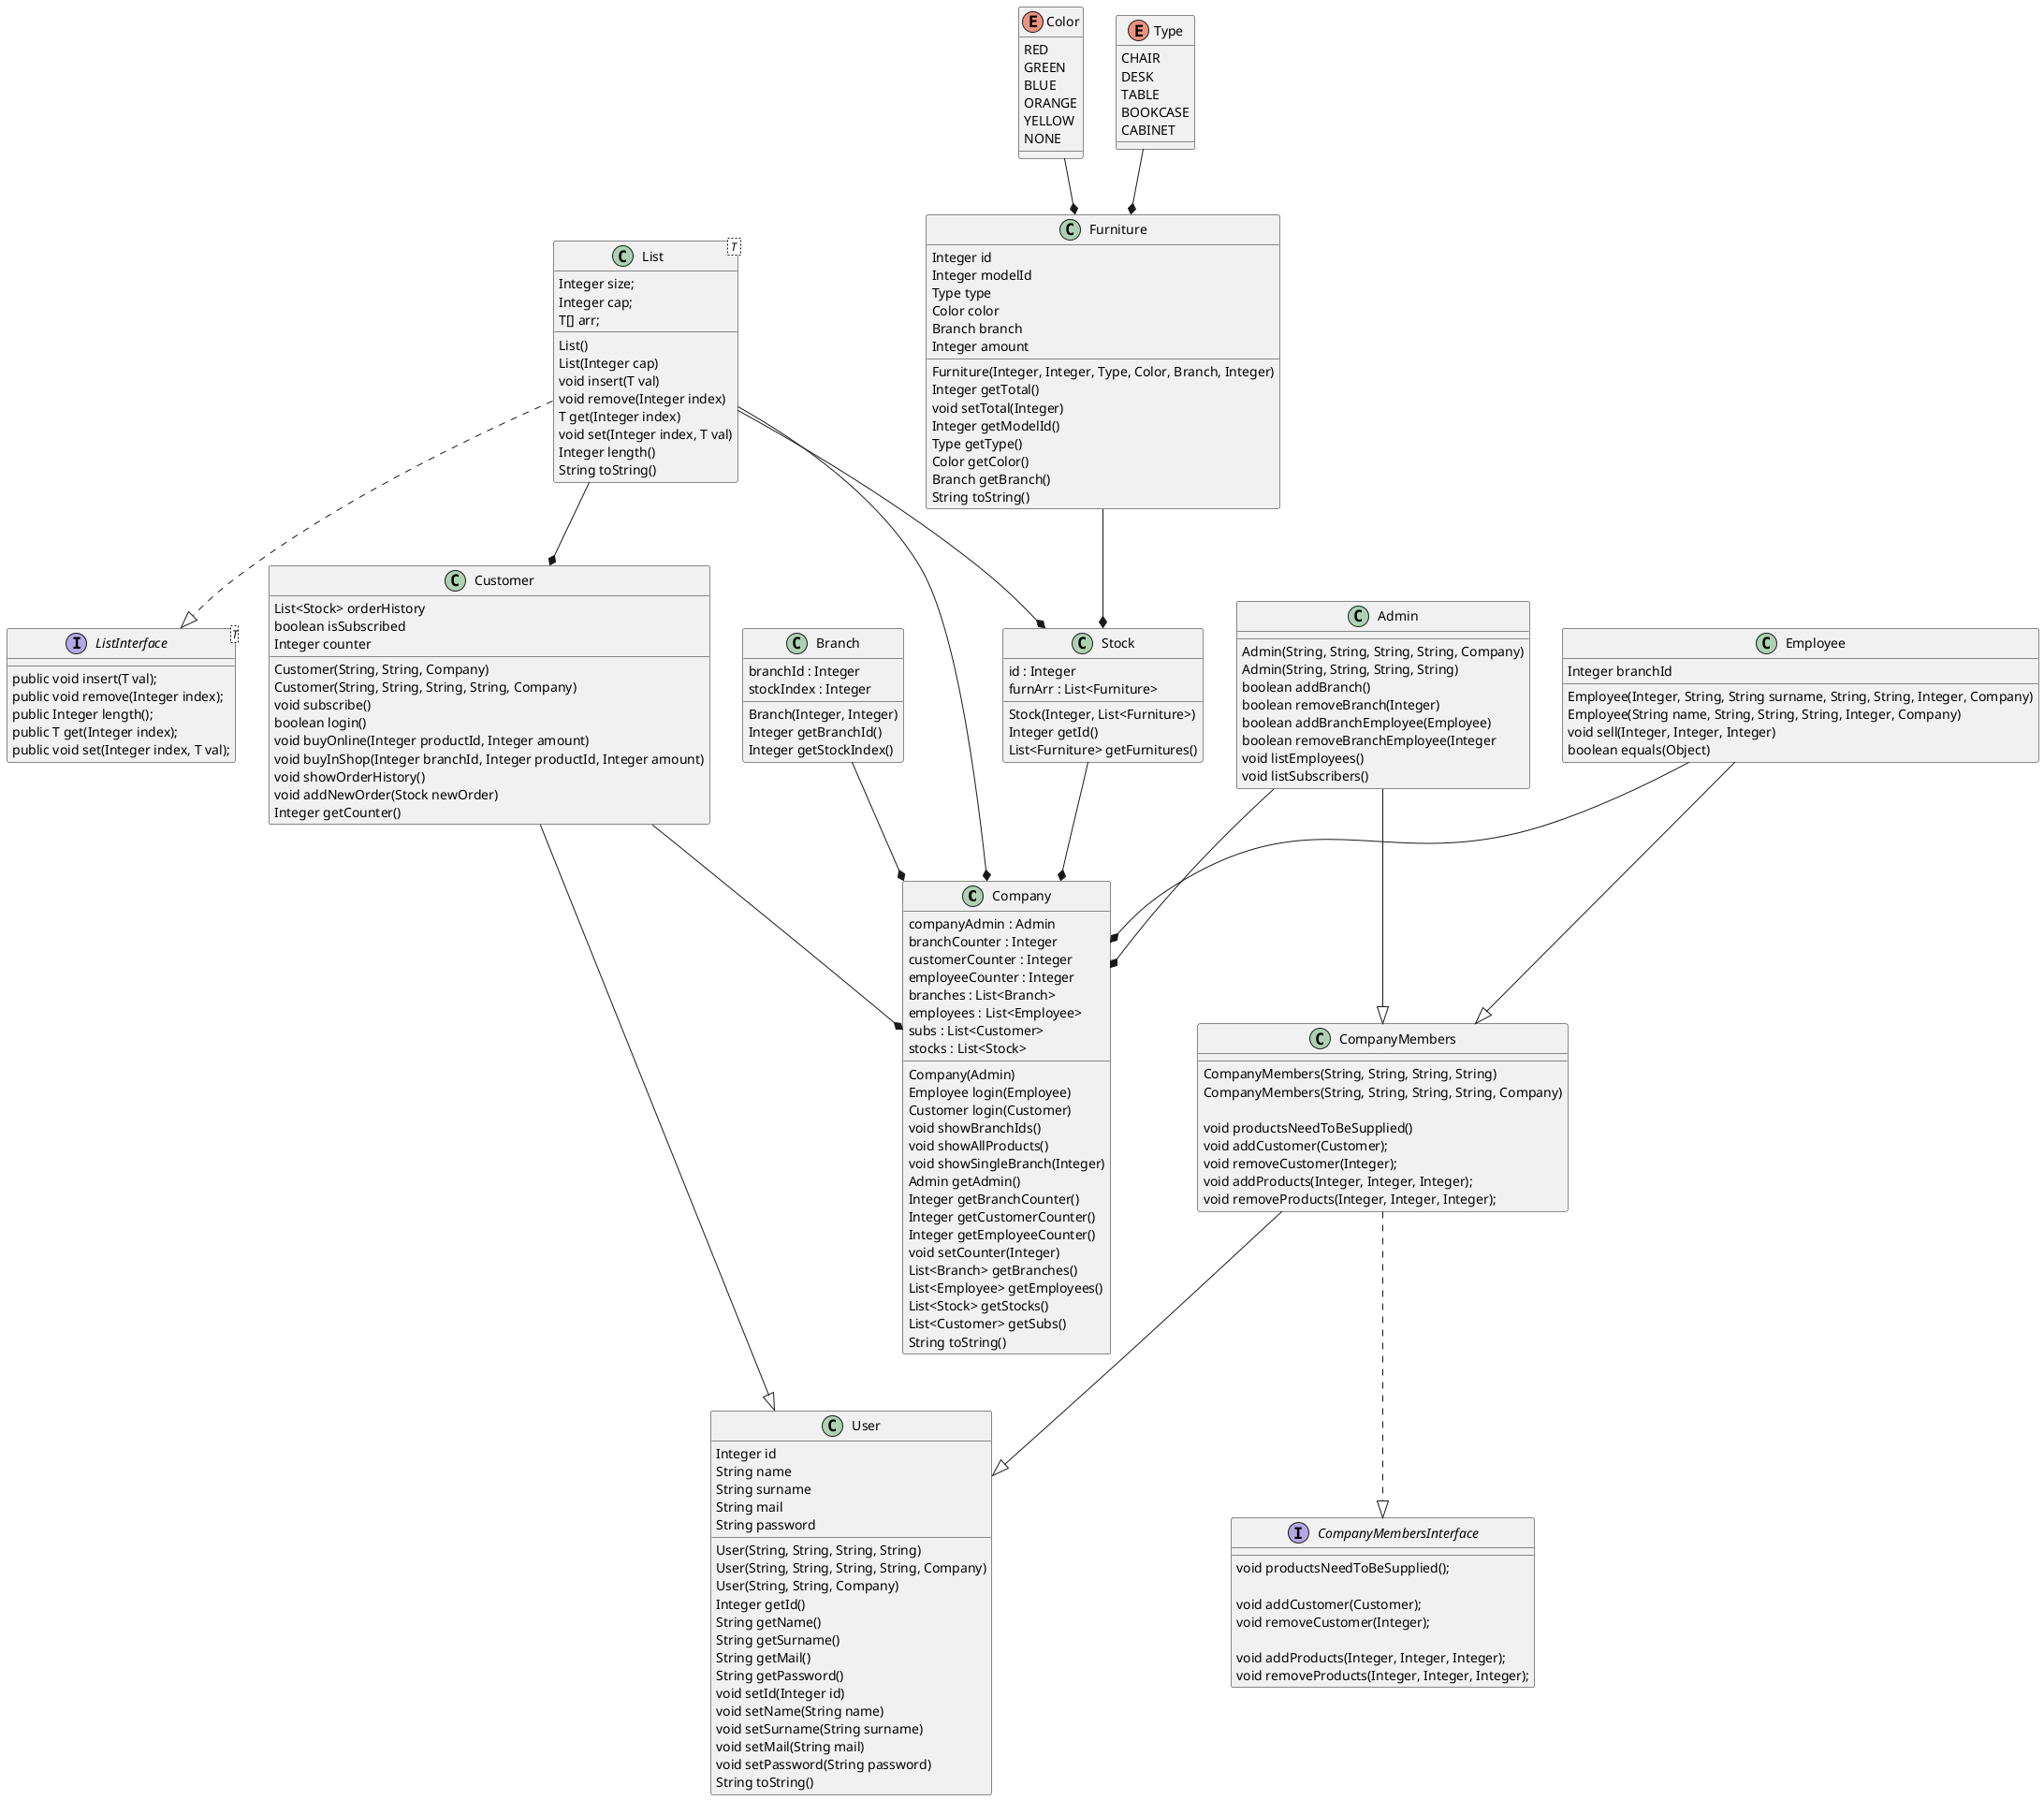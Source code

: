@startuml "Order Taking Classes"

class Company
{
	companyAdmin : Admin
	branchCounter : Integer
	customerCounter : Integer
	employeeCounter : Integer
	branches : List<Branch>
	employees : List<Employee>
	subs : List<Customer>
	stocks : List<Stock>

	Company(Admin)
	Employee login(Employee)
	Customer login(Customer)
	void showBranchIds()
	void showAllProducts()
	void showSingleBranch(Integer)
	Admin getAdmin()
	Integer getBranchCounter()
	Integer getCustomerCounter()
	Integer getEmployeeCounter()
	void setCounter(Integer)
	List<Branch> getBranches()
	List<Employee> getEmployees()
	List<Stock> getStocks()
	List<Customer> getSubs()
	String toString()
}

class Branch
{
	branchId : Integer 
	stockIndex : Integer

	Branch(Integer, Integer)
	Integer getBranchId()
	Integer getStockIndex()
}

class Stock
{
	id : Integer
	furnArr : List<Furniture>
	Stock(Integer, List<Furniture>)
	Integer getId()
	List<Furniture> getFurnitures()
}

class Admin
{
	Admin(String, String, String, String, Company)
	Admin(String, String, String, String)
	boolean addBranch()
	boolean removeBranch(Integer)
	boolean addBranchEmployee(Employee)
	boolean removeBranchEmployee(Integer
	void listEmployees()
	void listSubscribers()
}

interface CompanyMembersInterface {

	void productsNeedToBeSupplied();

	void addCustomer(Customer);
	void removeCustomer(Integer);

	void addProducts(Integer, Integer, Integer);
	void removeProducts(Integer, Integer, Integer);
	
}

class CompanyMembers
{
	CompanyMembers(String, String, String, String)
	CompanyMembers(String, String, String, String, Company)
	
	void productsNeedToBeSupplied()
	void addCustomer(Customer);
	void removeCustomer(Integer);
	void addProducts(Integer, Integer, Integer);
	void removeProducts(Integer, Integer, Integer);

}

class Customer
{
	List<Stock> orderHistory
	boolean isSubscribed
	Integer counter

	Customer(String, String, Company)
	Customer(String, String, String, String, Company)
	void subscribe()
	boolean login()
	void buyOnline(Integer productId, Integer amount)
	void buyInShop(Integer branchId, Integer productId, Integer amount)
	void showOrderHistory()
	void addNewOrder(Stock newOrder)
	Integer getCounter()


}

class Employee
{
	Integer branchId

	Employee(Integer, String, String surname, String, String, Integer, Company)
	Employee(String name, String, String, String, Integer, Company)
	' addProducts(Integer, Integer, Integer)
	' void removeProducts(Integer, Integer, Integer)
	void sell(Integer, Integer, Integer)
	' void productsNeedToBeSupplied()
	' void addCustomer(Customer)
	' void removeCustomer(Integer)
	boolean equals(Object)
}

class User
{
	Integer id
	String name
	String surname
	String mail
	String password

	User(String, String, String, String)
	User(String, String, String, String, Company)
	User(String, String, Company)
	Integer getId()
	String getName()
	String getSurname()
	String getMail()
	String getPassword()
	void setId(Integer id)
	void setName(String name)
	void setSurname(String surname)
	void setMail(String mail)
	void setPassword(String password)
	String toString()
}

enum Color
{
	RED
	GREEN
	BLUE
	ORANGE
	YELLOW
	NONE
}

enum Type {

	CHAIR
	DESK
	TABLE
	BOOKCASE
	CABINET
	
}

class Furniture
{
	Integer id
	Integer modelId
	Type type
	Color color
	Branch branch
	Integer amount

	Furniture(Integer, Integer, Type, Color, Branch, Integer)
	Integer getTotal()
	void setTotal(Integer)
	Integer getModelId()
	Type getType()
	Color getColor()
	Branch getBranch()
	String toString()
}

class List< T > 
{
	Integer size;
	Integer cap;
	T[] arr;

	List()
	List(Integer cap)
	void insert(T val)
	void remove(Integer index)
	T get(Integer index)
	void set(Integer index, T val)
	Integer length()
	String toString()

}

interface ListInterface<T> {

	public void insert(T val);
	public void remove(Integer index);
	public Integer length();
	public T get(Integer index);
	public void set(Integer index, T val);
	
}



Branch --* Company
Employee --* Company
Customer --* Company
Stock --* Company
Admin --* Company
' Admin --|> User
' Employee --|> User
Admin --|> CompanyMembers
Employee --|> CompanyMembers
CompanyMembers ..|> CompanyMembersInterface
CompanyMembers --|> User

Customer --|> User
' Admin ..|> CompanyMembersInterface
List ..|> ListInterface
Furniture --* Stock
Color --* Furniture
Type --* Furniture
List --* Stock
List --* Customer
List --* Company






@enduml